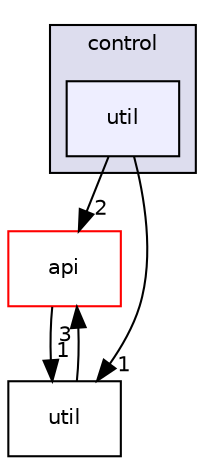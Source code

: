 digraph "include/okapi/impl/control/util" {
  compound=true
  node [ fontsize="10", fontname="Helvetica"];
  edge [ labelfontsize="10", labelfontname="Helvetica"];
  subgraph clusterdir_65508a59c808b894a62e5fd576508e2d {
    graph [ bgcolor="#ddddee", pencolor="black", label="control" fontname="Helvetica", fontsize="10", URL="dir_65508a59c808b894a62e5fd576508e2d.html"]
  dir_b5f0c0e63c713dc5d7f6580b98693f29 [shape=box, label="util", style="filled", fillcolor="#eeeeff", pencolor="black", URL="dir_b5f0c0e63c713dc5d7f6580b98693f29.html"];
  }
  dir_63ebd08b8cf71fd366bf0de4231ab7e6 [shape=box label="api" fillcolor="white" style="filled" color="red" URL="dir_63ebd08b8cf71fd366bf0de4231ab7e6.html"];
  dir_a682ebdadffd7e3de671b571cdbc7309 [shape=box label="util" URL="dir_a682ebdadffd7e3de671b571cdbc7309.html"];
  dir_b5f0c0e63c713dc5d7f6580b98693f29->dir_63ebd08b8cf71fd366bf0de4231ab7e6 [headlabel="2", labeldistance=1.5 headhref="dir_000033_000011.html"];
  dir_b5f0c0e63c713dc5d7f6580b98693f29->dir_a682ebdadffd7e3de671b571cdbc7309 [headlabel="1", labeldistance=1.5 headhref="dir_000033_000039.html"];
  dir_a682ebdadffd7e3de671b571cdbc7309->dir_63ebd08b8cf71fd366bf0de4231ab7e6 [headlabel="3", labeldistance=1.5 headhref="dir_000039_000011.html"];
  dir_63ebd08b8cf71fd366bf0de4231ab7e6->dir_a682ebdadffd7e3de671b571cdbc7309 [headlabel="1", labeldistance=1.5 headhref="dir_000011_000039.html"];
}
